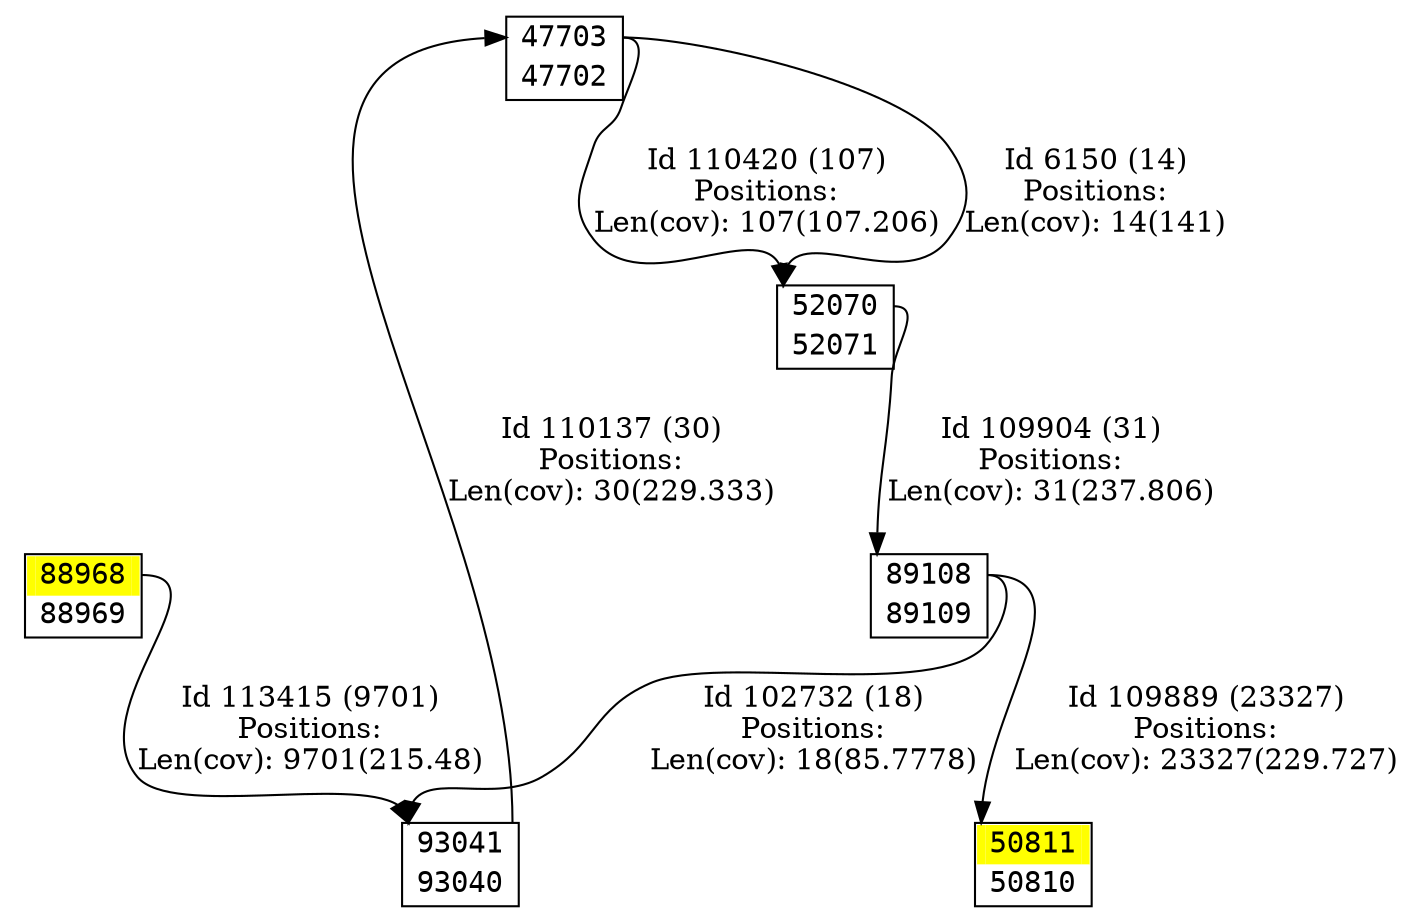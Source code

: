 digraph graph_picture {
node[fontname=<Courier> ,penwidth=<1.8> ,shape=<plaintext> ]
vertex_47702_47703[label=<<TABLE BORDER="1" CELLSPACING="0" >
<TR><TD BORDER="0" PORT = "port_47703_in" color="white" bgcolor="white" ></TD><TD BORDER="0" color="white" bgcolor="white" >47703</TD><TD BORDER="0" PORT = "port_47703_out" color="white" bgcolor="white" ></TD></TR>
<TR><TD BORDER="0" PORT = "port_47702_out" color="white" bgcolor="white" ></TD><TD BORDER="0" color="white" bgcolor="white" >47702</TD><TD BORDER="0" PORT = "port_47702_in" color="white" bgcolor="white" ></TD></TR>
</TABLE>> ,color=<black> ,URL=</vertex/47703.svg> ]
vertex_50810_50811[label=<<TABLE BORDER="1" CELLSPACING="0" >
<TR><TD BORDER="0" PORT = "port_50811_in" color="yellow" bgcolor="yellow" ></TD><TD BORDER="0" color="yellow" bgcolor="yellow" >50811</TD><TD BORDER="0" PORT = "port_50811_out" color="yellow" bgcolor="yellow" ></TD></TR>
<TR><TD BORDER="0" PORT = "port_50810_out" color="white" bgcolor="white" ></TD><TD BORDER="0" color="white" bgcolor="white" >50810</TD><TD BORDER="0" PORT = "port_50810_in" color="white" bgcolor="white" ></TD></TR>
</TABLE>> ,color=<black> ,URL=</vertex/50811.svg> ]
vertex_52070_52071[label=<<TABLE BORDER="1" CELLSPACING="0" >
<TR><TD BORDER="0" PORT = "port_52070_in" color="white" bgcolor="white" ></TD><TD BORDER="0" color="white" bgcolor="white" >52070</TD><TD BORDER="0" PORT = "port_52070_out" color="white" bgcolor="white" ></TD></TR>
<TR><TD BORDER="0" PORT = "port_52071_out" color="white" bgcolor="white" ></TD><TD BORDER="0" color="white" bgcolor="white" >52071</TD><TD BORDER="0" PORT = "port_52071_in" color="white" bgcolor="white" ></TD></TR>
</TABLE>> ,color=<black> ,URL=</vertex/52070.svg> ]
vertex_88968_88969[label=<<TABLE BORDER="1" CELLSPACING="0" >
<TR><TD BORDER="0" PORT = "port_88968_in" color="yellow" bgcolor="yellow" ></TD><TD BORDER="0" color="yellow" bgcolor="yellow" >88968</TD><TD BORDER="0" PORT = "port_88968_out" color="yellow" bgcolor="yellow" ></TD></TR>
<TR><TD BORDER="0" PORT = "port_88969_out" color="white" bgcolor="white" ></TD><TD BORDER="0" color="white" bgcolor="white" >88969</TD><TD BORDER="0" PORT = "port_88969_in" color="white" bgcolor="white" ></TD></TR>
</TABLE>> ,color=<black> ,URL=</vertex/88968.svg> ]
vertex_89108_89109[label=<<TABLE BORDER="1" CELLSPACING="0" >
<TR><TD BORDER="0" PORT = "port_89108_in" color="white" bgcolor="white" ></TD><TD BORDER="0" color="white" bgcolor="white" >89108</TD><TD BORDER="0" PORT = "port_89108_out" color="white" bgcolor="white" ></TD></TR>
<TR><TD BORDER="0" PORT = "port_89109_out" color="white" bgcolor="white" ></TD><TD BORDER="0" color="white" bgcolor="white" >89109</TD><TD BORDER="0" PORT = "port_89109_in" color="white" bgcolor="white" ></TD></TR>
</TABLE>> ,color=<black> ,URL=</vertex/89108.svg> ]
vertex_93040_93041[label=<<TABLE BORDER="1" CELLSPACING="0" >
<TR><TD BORDER="0" PORT = "port_93041_in" color="white" bgcolor="white" ></TD><TD BORDER="0" color="white" bgcolor="white" >93041</TD><TD BORDER="0" PORT = "port_93041_out" color="white" bgcolor="white" ></TD></TR>
<TR><TD BORDER="0" PORT = "port_93040_out" color="white" bgcolor="white" ></TD><TD BORDER="0" color="white" bgcolor="white" >93040</TD><TD BORDER="0" PORT = "port_93040_in" color="white" bgcolor="white" ></TD></TR>
</TABLE>> ,color=<black> ,URL=</vertex/93041.svg> ]
vertex_47702_47703:port_47703_out->vertex_52070_52071:port_52070_in[label="Id 6150 (14)\nPositions:\nLen(cov): 14(141)" ,color=<black> ]
vertex_89108_89109:port_89108_out->vertex_93040_93041:port_93041_in[label="Id 102732 (18)\nPositions:\nLen(cov): 18(85.7778)" ,color=<black> ]
vertex_89108_89109:port_89108_out->vertex_50810_50811:port_50811_in[label="Id 109889 (23327)\nPositions:\nLen(cov): 23327(229.727)" ,color=<black> ]
vertex_52070_52071:port_52070_out->vertex_89108_89109:port_89108_in[label="Id 109904 (31)\nPositions:\nLen(cov): 31(237.806)" ,color=<black> ]
vertex_93040_93041:port_93041_out->vertex_47702_47703:port_47703_in[label="Id 110137 (30)\nPositions:\nLen(cov): 30(229.333)" ,color=<black> ]
vertex_47702_47703:port_47703_out->vertex_52070_52071:port_52070_in[label="Id 110420 (107)\nPositions:\nLen(cov): 107(107.206)" ,color=<black> ]
vertex_88968_88969:port_88968_out->vertex_93040_93041:port_93041_in[label="Id 113415 (9701)\nPositions:\nLen(cov): 9701(215.48)" ,color=<black> ]
}
